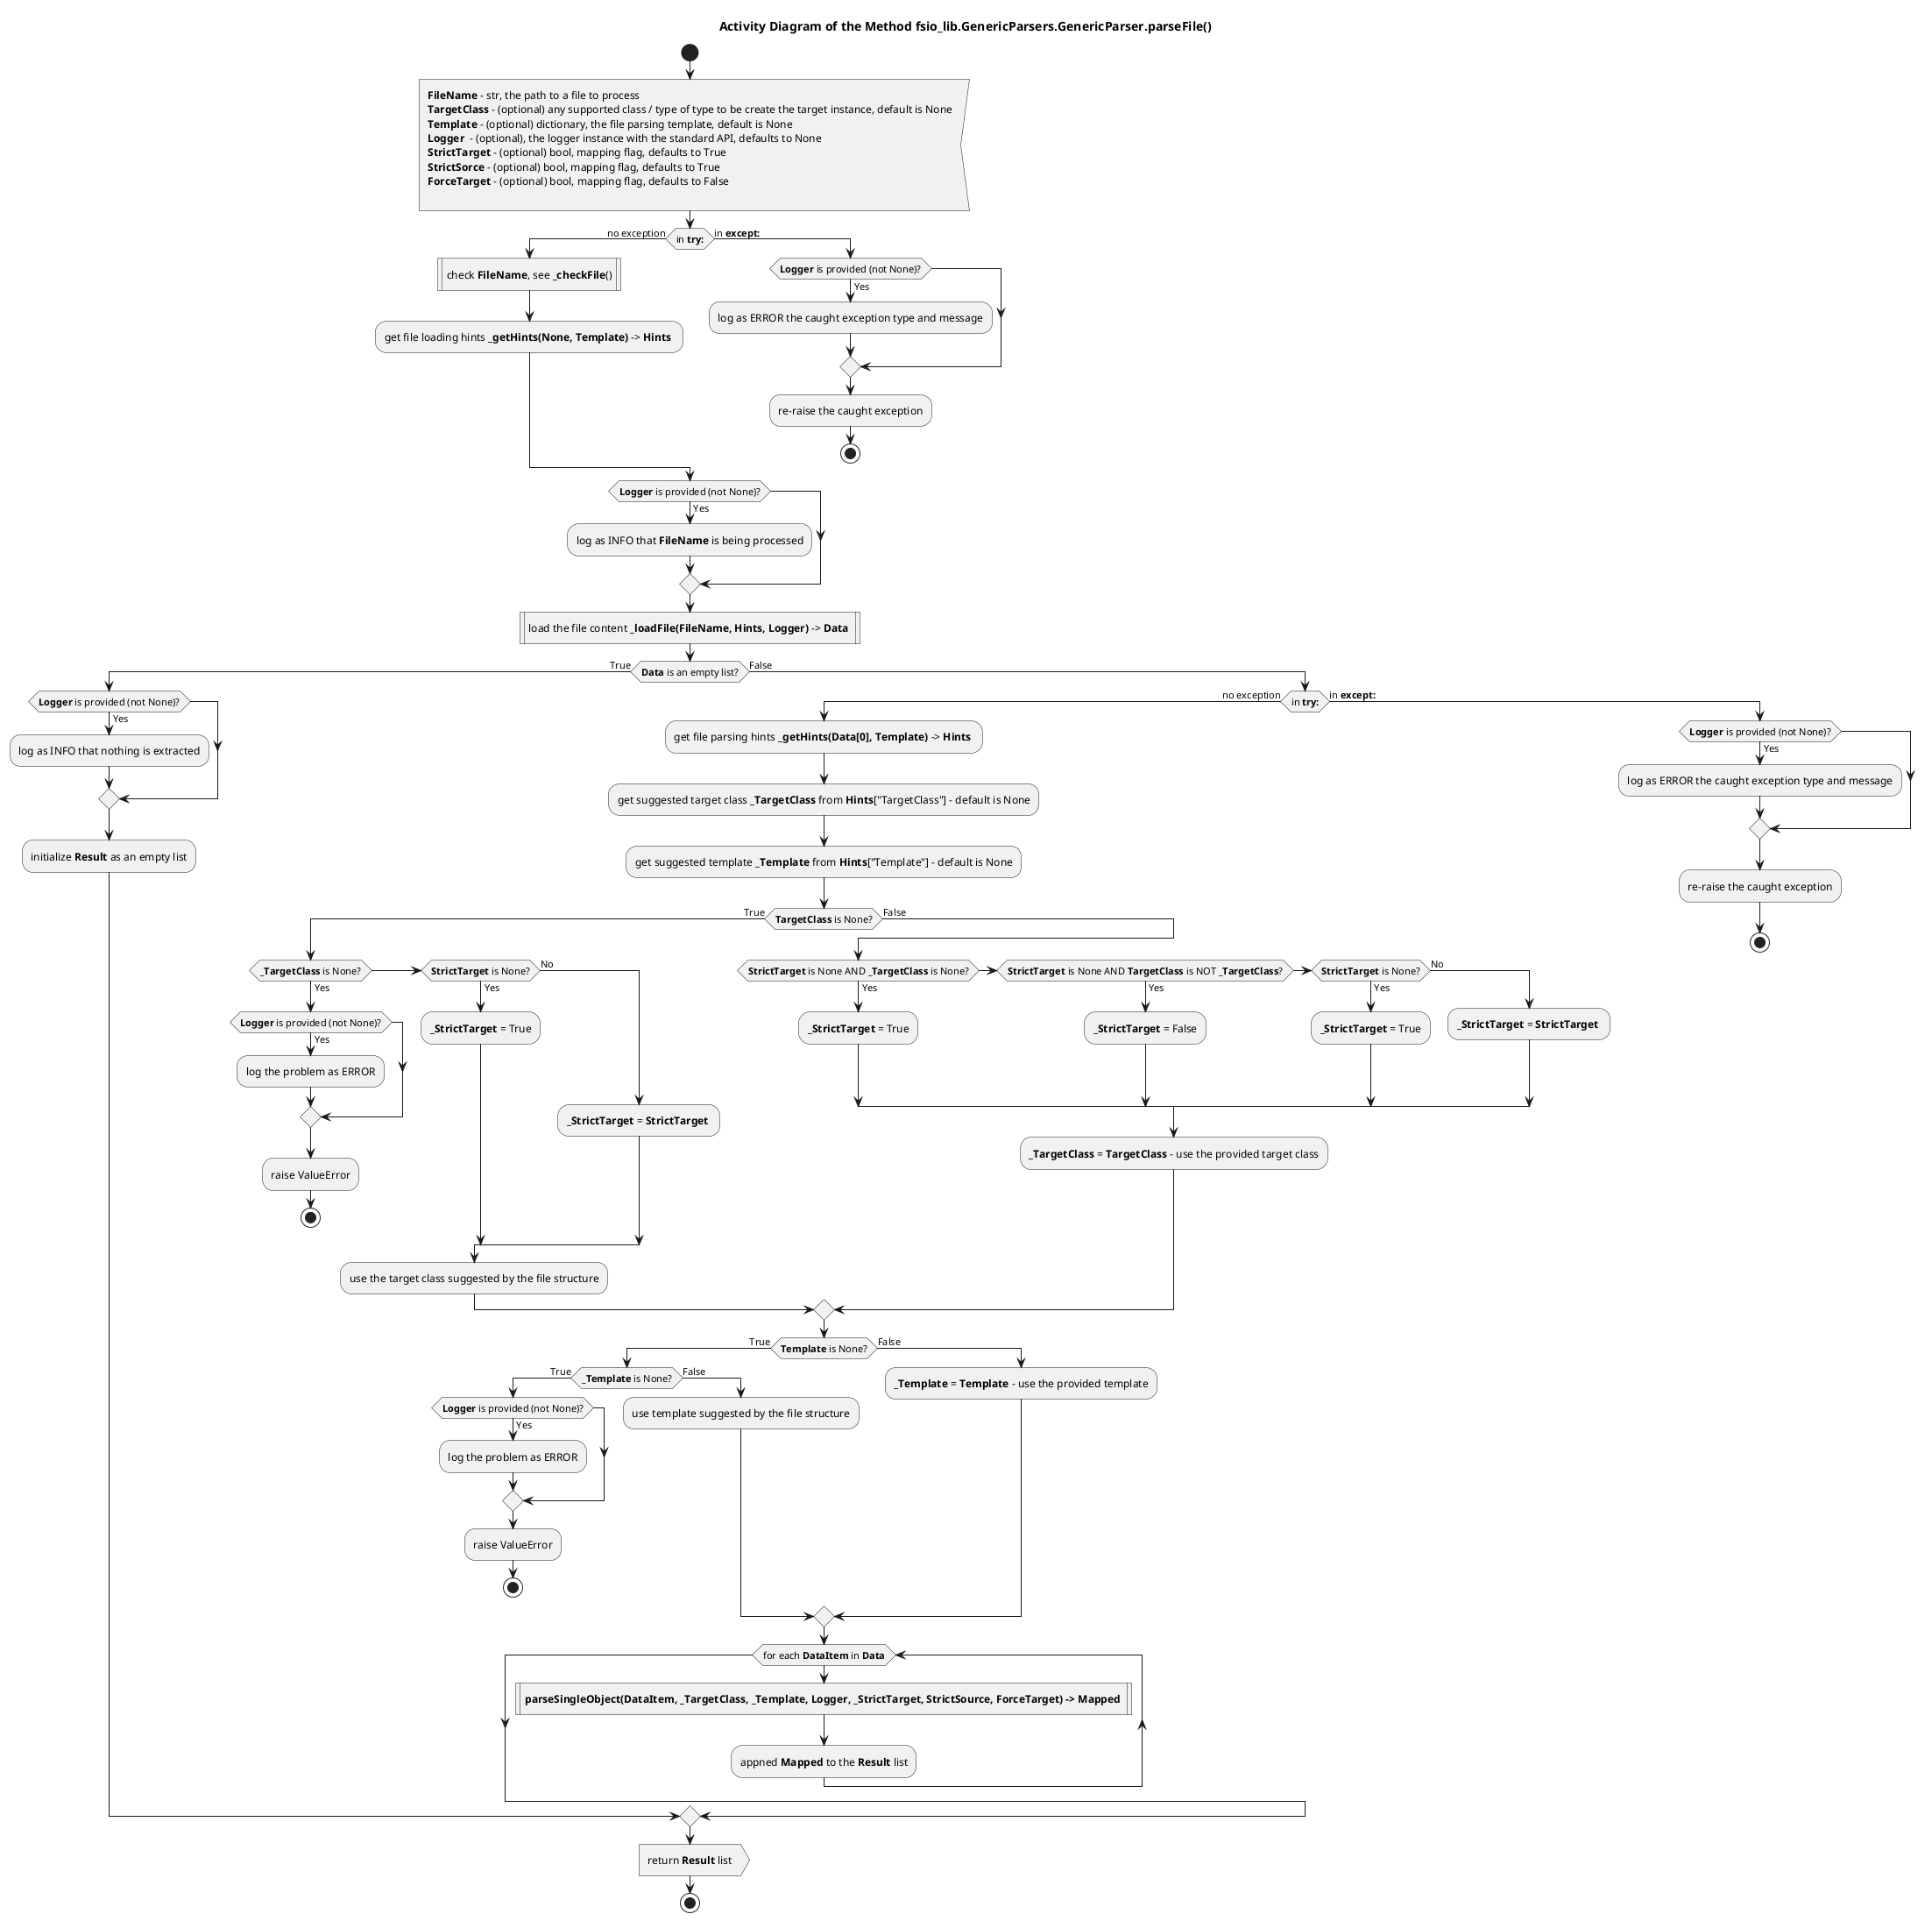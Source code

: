 @startuml generic_parsers_generic_parser_parsefile

title Activity Diagram of the Method fsio_lib.GenericParsers.GenericParser.parseFile()

start

:<b>FileName</b> - str, the path to a file to process
<b>TargetClass</b> - (optional) any supported class / type of type to be create the target instance, default is None
<b>Template</b> - (optional) dictionary, the file parsing template, default is None
<b>Logger</b>  - (optional), the logger instance with the standard API, defaults to None
<b>StrictTarget</b> - (optional) bool, mapping flag, defaults to True
<b>StrictSorce</b> - (optional) bool, mapping flag, defaults to True
<b>ForceTarget</b> - (optional) bool, mapping flag, defaults to False
<

if (in <b>try:</b>) then (no exception)
    :check <b>FileName</b>, see <b>_checkFile</b>()|
    
    :get file loading hints <b>_getHints(None, Template)</b> -> <b>Hints</b> ;
else (in <b>except:</b>) 
    if (<b>Logger</b> is provided (not None)?) then (Yes)
        :log as ERROR the caught exception type and message;
    endif
    
    :re-raise the caught exception;
    
    stop
endif

if (<b>Logger</b> is provided (not None)?) then (Yes)
    :log as INFO that <b>FileName</b> is being processed;
endif

:load the file content <b>_loadFile(FileName, Hints, Logger)</b> -> <b>Data</b> |

if (<b>Data</b> is an empty list?) then (True)
    if (<b>Logger</b> is provided (not None)?) then (Yes)
        :log as INFO that nothing is extracted;
    endif
    
    :initialize <b>Result</b> as an empty list;
else (False)
    if (in <b>try:</b>) then (no exception)
        :get file parsing hints <b>_getHints(Data[0], Template)</b> -> <b>Hints</b> ;
        
        :get suggested target class <b>_TargetClass</b> from <b>Hints</b>["TargetClass"] - default is None;
        
        :get suggested template <b>_Template</b> from <b>Hints</b>["Template"] - default is None;
        
        if (<b>TargetClass</b> is None?) then (True)
            if (<b>_TargetClass</b> is None?) then (Yes)
                if (<b>Logger</b> is provided (not None)?) then (Yes)
                    :log the problem as ERROR;
                endif
                
                :raise ValueError;
                
                stop
            elseif (<b>StrictTarget</b> is None?) then (Yes)
                :<b>_StrictTarget</b> = True;
            else (No)
                :<b>_StrictTarget</b> = <b>StrictTarget</b> ;
            endif
            :use the target class suggested by the file structure;
        else (False)
            if (<b>StrictTarget</b> is None AND <b>_TargetClass</b> is None?) then (Yes)
                :<b>_StrictTarget</b> = True;
            elseif (<b>StrictTarget</b> is None AND <b>TargetClass</b> is NOT <b>_TargetClass</b>?) then (Yes)
                :<b>_StrictTarget</b> = False;
            elseif (<b>StrictTarget</b> is None?) then (Yes)
                :<b>_StrictTarget</b> = True;
            else (No)
                :<b>_StrictTarget</b> = <b>StrictTarget</b> ;
            endif
            
            :<b>_TargetClass</b> = <b>TargetClass</b> - use the provided target class;
        endif
        
        if (<b>Template</b> is None?) then (True)
            if (<b>_Template</b> is None?) then (True)
                if (<b>Logger</b> is provided (not None)?) then (Yes)
                    :log the problem as ERROR;
                endif
                
                :raise ValueError;
                
                stop
            else (False)
                :use template suggested by the file structure;
            endif
        else (False)
            :<b>_Template</b> = <b>Template</b> - use the provided template;
        endif
        
        while (for each <b>DataItem</b> in <b>Data</b>)
            :<b>parseSingleObject(DataItem, _TargetClass, _Template, Logger, _StrictTarget, StrictSource, ForceTarget) -> <b>Mapped</b> |
            
            :appned <b>Mapped</b> to the <b>Result</b> list;
        endwhile
    else (in <b>except:</b>) 
        if (<b>Logger</b> is provided (not None)?) then (Yes)
            :log as ERROR the caught exception type and message;
        endif
        
        :re-raise the caught exception;
        
        stop
    endif
endif

:return <b>Result</b> list>

stop

@enduml
